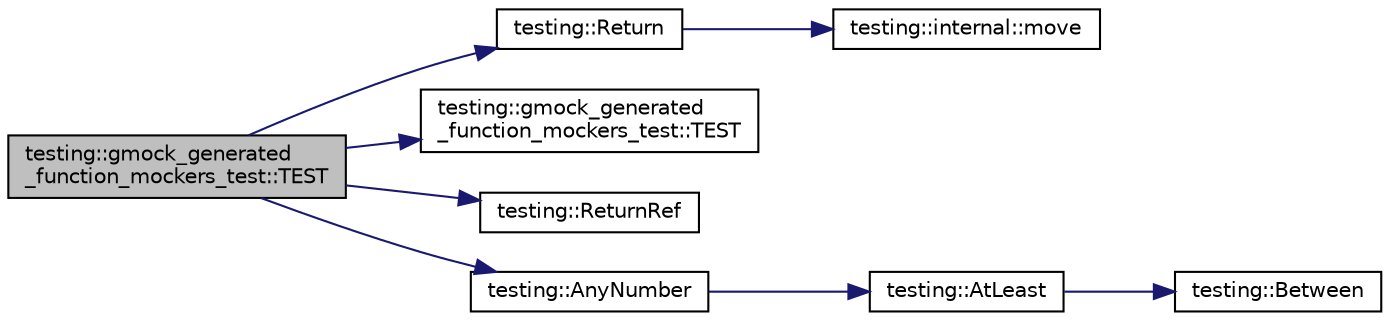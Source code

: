 digraph "testing::gmock_generated_function_mockers_test::TEST"
{
  edge [fontname="Helvetica",fontsize="10",labelfontname="Helvetica",labelfontsize="10"];
  node [fontname="Helvetica",fontsize="10",shape=record];
  rankdir="LR";
  Node15 [label="testing::gmock_generated\l_function_mockers_test::TEST",height=0.2,width=0.4,color="black", fillcolor="grey75", style="filled", fontcolor="black"];
  Node15 -> Node16 [color="midnightblue",fontsize="10",style="solid",fontname="Helvetica"];
  Node16 [label="testing::Return",height=0.2,width=0.4,color="black", fillcolor="white", style="filled",URL="$d0/d75/namespacetesting.html#af6d1c13e9376c77671e37545cd84359c"];
  Node16 -> Node17 [color="midnightblue",fontsize="10",style="solid",fontname="Helvetica"];
  Node17 [label="testing::internal::move",height=0.2,width=0.4,color="black", fillcolor="white", style="filled",URL="$d0/da7/namespacetesting_1_1internal.html#a0f6d06bf8c3093b9c22bb08723db201e"];
  Node15 -> Node18 [color="midnightblue",fontsize="10",style="solid",fontname="Helvetica"];
  Node18 [label="testing::gmock_generated\l_function_mockers_test::TEST",height=0.2,width=0.4,color="black", fillcolor="white", style="filled",URL="$dc/d1b/namespacetesting_1_1gmock__generated__function__mockers__test.html#ae0d5aa8e715f3c183f1ccdcf390187e7"];
  Node15 -> Node19 [color="midnightblue",fontsize="10",style="solid",fontname="Helvetica"];
  Node19 [label="testing::ReturnRef",height=0.2,width=0.4,color="black", fillcolor="white", style="filled",URL="$d0/d75/namespacetesting.html#a18eda8fe9c89ee856c199a2e04ca1641"];
  Node15 -> Node20 [color="midnightblue",fontsize="10",style="solid",fontname="Helvetica"];
  Node20 [label="testing::AnyNumber",height=0.2,width=0.4,color="black", fillcolor="white", style="filled",URL="$d0/d75/namespacetesting.html#aa1f8a6371097e1e9b8d6866020f35252"];
  Node20 -> Node21 [color="midnightblue",fontsize="10",style="solid",fontname="Helvetica"];
  Node21 [label="testing::AtLeast",height=0.2,width=0.4,color="black", fillcolor="white", style="filled",URL="$d0/d75/namespacetesting.html#a137297cb3c582843989fbd937cf0fed2"];
  Node21 -> Node22 [color="midnightblue",fontsize="10",style="solid",fontname="Helvetica"];
  Node22 [label="testing::Between",height=0.2,width=0.4,color="black", fillcolor="white", style="filled",URL="$d0/d75/namespacetesting.html#a3bb2d3cdd3fdf5b4be1480fce549918e"];
}
